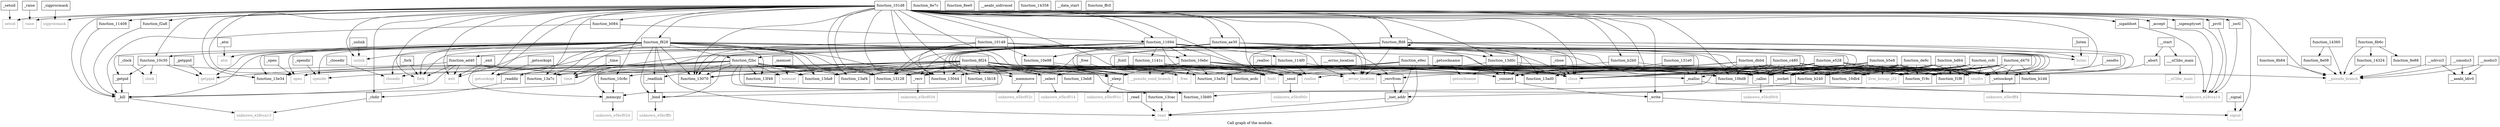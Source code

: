 digraph "Call graph of the module." {
  label="Call graph of the module.";
  node [shape=record];

  Node__realloc [label="{_realloc}"];
  Node__listen [label="{_listen}"];
  Node__fork [label="{_fork}"];
  Node__sendto [label="{_sendto}"];
  Node__raise [label="{_raise}"];
  Node____uClibc_main [label="{___uClibc_main}"];
  Node__memset [label="{_memset}"];
  Node_function_8f24 [label="{function_8f24}"];
  Node__free [label="{_free}"];
  Node__exit [label="{_exit}"];
  Node__closedir [label="{_closedir}"];
  Node__getppid [label="{_getppid}"];
  Node__time [label="{_time}"];
  Node__opendir [label="{_opendir}"];
  Node_function_b084 [label="{function_b084}"];
  Node__sigprocmask [label="{_sigprocmask}"];
  Node___start [label="{__start}"];
  Node__atoi [label="{_atoi}"];
  Node____errno_location [label="{___errno_location}"];
  Node__getsockname [label="{_getsockname}"];
  Node__fcntl [label="{_fcntl}"];
  Node__setsid [label="{_setsid}"];
  Node_function_8e08 [label="{function_8e08}"];
  Node__open [label="{_open}"];
  Node_function_8e7c [label="{function_8e7c}"];
  Node__getsockopt [label="{_getsockopt}"];
  Node__close [label="{_close}"];
  Node_function_acdc [label="{function_acdc}"];
  Node_function_8e88 [label="{function_8e88}"];
  Node_function_ae30 [label="{function_ae30}"];
  Node_function_b1d4 [label="{function_b1d4}"];
  Node_function_8ee0 [label="{function_8ee0}"];
  Node_function_ad40 [label="{function_ad40}"];
  Node__clock [label="{_clock}"];
  Node_function_13f48 [label="{function_13f48}"];
  Node___udivsi3 [label="{__udivsi3}"];
  Node___aeabi_uidivmod [label="{__aeabi_uidivmod}"];
  Node___umodsi3 [label="{__umodsi3}"];
  Node___modsi3 [label="{__modsi3}"];
  Node___aeabi_ldiv0 [label="{__aeabi_ldiv0}"];
  Node_function_14324 [label="{function_14324}"];
  Node_function_14358 [label="{function_14358}"];
  Node_function_14360 [label="{function_14360}"];
  Node_signal [color="gray50", fontcolor="gray50", label="{signal}"];
  Node_read [color="gray50", fontcolor="gray50", label="{read}"];
  Node_unlink [color="gray50", fontcolor="gray50", label="{unlink}"];
  Node_sendto [color="gray50", fontcolor="gray50", label="{sendto}"];
  Node_realloc [color="gray50", fontcolor="gray50", label="{realloc}"];
  Node_listen [color="gray50", fontcolor="gray50", label="{listen}"];
  Node_fork [color="gray50", fontcolor="gray50", label="{fork}"];
  Node___uClibc_main [color="gray50", fontcolor="gray50", label="{__uClibc_main}"];
  Node_memset [color="gray50", fontcolor="gray50", label="{memset}"];
  Node_getppid [color="gray50", fontcolor="gray50", label="{getppid}"];
  Node_time [color="gray50", fontcolor="gray50", label="{time}"];
  Node_opendir [color="gray50", fontcolor="gray50", label="{opendir}"];
  Node_getsockopt [color="gray50", fontcolor="gray50", label="{getsockopt}"];
  Node___errno_location [color="gray50", fontcolor="gray50", label="{__errno_location}"];
  Node_exit [color="gray50", fontcolor="gray50", label="{exit}"];
  Node_atoi [color="gray50", fontcolor="gray50", label="{atoi}"];
  Node_open [color="gray50", fontcolor="gray50", label="{open}"];
  Node_clock [color="gray50", fontcolor="gray50", label="{clock}"];
  Node_setsid [color="gray50", fontcolor="gray50", label="{setsid}"];
  Node_closedir [color="gray50", fontcolor="gray50", label="{closedir}"];
  Node_fcntl [color="gray50", fontcolor="gray50", label="{fcntl}"];
  Node_close [color="gray50", fontcolor="gray50", label="{close}"];
  Node_raise [color="gray50", fontcolor="gray50", label="{raise}"];
  Node_free [color="gray50", fontcolor="gray50", label="{free}"];
  Node_sigprocmask [color="gray50", fontcolor="gray50", label="{sigprocmask}"];
  Node_getsockname [color="gray50", fontcolor="gray50", label="{getsockname}"];
  Node___data_start [label="{__data_start}"];
  Node_unknown_e28cca14 [color="gray50", fontcolor="gray50", label="{unknown_e28cca14}"];
  Node_unknown_e5bcf034 [color="gray50", fontcolor="gray50", label="{unknown_e5bcf034}"];
  Node_unknown_e5bcf02c [color="gray50", fontcolor="gray50", label="{unknown_e5bcf02c}"];
  Node_unknown_e5bcf024 [color="gray50", fontcolor="gray50", label="{unknown_e5bcf024}"];
  Node_unknown_e5bcf01c [color="gray50", fontcolor="gray50", label="{unknown_e5bcf01c}"];
  Node_unknown_e5bcf014 [color="gray50", fontcolor="gray50", label="{unknown_e5bcf014}"];
  Node_unknown_e5bcf00c [color="gray50", fontcolor="gray50", label="{unknown_e5bcf00c}"];
  Node_unknown_e5bcf004 [color="gray50", fontcolor="gray50", label="{unknown_e5bcf004}"];
  Node_unknown_e28cca13 [color="gray50", fontcolor="gray50", label="{unknown_e28cca13}"];
  Node_unknown_e5bcfffc [color="gray50", fontcolor="gray50", label="{unknown_e5bcfffc}"];
  Node_unknown_e5bcfff4 [color="gray50", fontcolor="gray50", label="{unknown_e5bcfff4}"];
  Node_function_e9ec [label="{function_e9ec}"];
  Node_function_f19c [label="{function_f19c}"];
  Node_function_f1f8 [label="{function_f1f8}"];
  Node_function_f2a8 [label="{function_f2a8}"];
  Node_function_f2bc [label="{function_f2bc}"];
  Node_function_10e98 [label="{function_10e98}"];
  Node_function_10ebc [label="{function_10ebc}"];
  Node_function_11408 [label="{function_11408}"];
  Node_function_1141c [label="{function_1141c}"];
  Node_function_114f0 [label="{function_114f0}"];
  Node_function_11694 [label="{function_11694}"];
  Node_function_13044 [label="{function_13044}"];
  Node_function_13070 [label="{function_13070}"];
  Node_function_13128 [label="{function_13128}"];
  Node_function_131e0 [label="{function_131e0}"];
  Node_function_13a54 [label="{function_13a54}"];
  Node_function_13a7c [label="{function_13a7c}"];
  Node_function_13ad0 [label="{function_13ad0}"];
  Node_function_13af4 [label="{function_13af4}"];
  Node_function_13b18 [label="{function_13b18}"];
  Node_function_13b80 [label="{function_13b80}"];
  Node_function_13cac [label="{function_13cac}"];
  Node_function_13d0c [label="{function_13d0c}"];
  Node_function_13da8 [label="{function_13da8}"];
  Node_function_13e34 [label="{function_13e34}"];
  Node_function_13eb8 [label="{function_13eb8}"];
  Node_function_b2b0 [label="{function_b2b0}"];
  Node_function_b5e8 [label="{function_b5e8}"];
  Node_function_b240 [label="{function_b240}"];
  Node_function_dbb4 [label="{function_dbb4}"];
  Node_function_de9c [label="{function_de9c}"];
  Node_function_e528 [label="{function_e528}"];
  Node_function_bd64 [label="{function_bd64}"];
  Node_function_c480 [label="{function_c480}"];
  Node_function_ccfc [label="{function_ccfc}"];
  Node_function_d470 [label="{function_d470}"];
  Node_llvm_bswap_i32 [color="gray50", fontcolor="gray50", label="{llvm_bswap_i32}"];
  Node_function_f828 [label="{function_f828}"];
  Node_function_ffc0 [label="{function_ffc0}"];
  Node_function_ffd8 [label="{function_ffd8}"];
  Node_function_10148 [label="{function_10148}"];
  Node_function_101d8 [label="{function_101d8}"];
  Node_function_10bd8 [label="{function_10bd8}"];
  Node_function_10c30 [label="{function_10c30}"];
  Node_function_10c8c [label="{function_10c8c}"];
  Node_function_10db4 [label="{function_10db4}"];
  Node___pseudo_branch [color="gray50", fontcolor="gray50", label="{__pseudo_branch}"];
  Node___pseudo_cond_branch [color="gray50", fontcolor="gray50", label="{__pseudo_cond_branch}"];
  Node_function_8b6c [label="{function_8b6c}"];
  Node_function_8b84 [label="{function_8b84}"];
  Node__ioctl [label="{_ioctl}"];
  Node__recv [label="{_recv}"];
  Node__connect [label="{_connect}"];
  Node__sigemptyset [label="{_sigemptyset}"];
  Node__memmove [label="{_memmove}"];
  Node__getpid [label="{_getpid}"];
  Node__prctl [label="{_prctl}"];
  Node__memcpy [label="{_memcpy}"];
  Node__readlink [label="{_readlink}"];
  Node__malloc [label="{_malloc}"];
  Node__sleep [label="{_sleep}"];
  Node__recvfrom [label="{_recvfrom}"];
  Node__socket [label="{_socket}"];
  Node__select [label="{_select}"];
  Node__readdir [label="{_readdir}"];
  Node__sigaddset [label="{_sigaddset}"];
  Node__send [label="{_send}"];
  Node__abort [label="{_abort}"];
  Node__accept [label="{_accept}"];
  Node__calloc [label="{_calloc}"];
  Node__write [label="{_write}"];
  Node__kill [label="{_kill}"];
  Node__bind [label="{_bind}"];
  Node__inet_addr [label="{_inet_addr}"];
  Node__chdir [label="{_chdir}"];
  Node__setsockopt [label="{_setsockopt}"];
  Node__signal [label="{_signal}"];
  Node__read [label="{_read}"];
  Node__unlink [label="{_unlink}"];
  Node__realloc -> Node_realloc;
  Node__listen -> Node_listen;
  Node__fork -> Node_fork;
  Node__sendto -> Node_sendto;
  Node__raise -> Node_raise;
  Node____uClibc_main -> Node___uClibc_main;
  Node__memset -> Node_memset;
  Node_function_8f24 -> Node_function_acdc;
  Node_function_8f24 -> Node_function_13f48;
  Node_function_8f24 -> Node_memset;
  Node_function_8f24 -> Node_time;
  Node_function_8f24 -> Node_getsockopt;
  Node_function_8f24 -> Node___errno_location;
  Node_function_8f24 -> Node_fcntl;
  Node_function_8f24 -> Node_close;
  Node_function_8f24 -> Node_function_13044;
  Node_function_8f24 -> Node_function_13070;
  Node_function_8f24 -> Node_function_13128;
  Node_function_8f24 -> Node_function_13a54;
  Node_function_8f24 -> Node_function_13a7c;
  Node_function_8f24 -> Node_function_13af4;
  Node_function_8f24 -> Node_function_13b18;
  Node_function_8f24 -> Node_function_13b80;
  Node_function_8f24 -> Node_function_13da8;
  Node_function_8f24 -> Node_function_13e34;
  Node_function_8f24 -> Node_function_13eb8;
  Node_function_8f24 -> Node_function_b240;
  Node_function_8f24 -> Node_llvm_bswap_i32;
  Node_function_8f24 -> Node_function_10bd8;
  Node_function_8f24 -> Node___pseudo_cond_branch;
  Node_function_8f24 -> Node__recv;
  Node_function_8f24 -> Node__connect;
  Node_function_8f24 -> Node__memmove;
  Node_function_8f24 -> Node__memcpy;
  Node_function_8f24 -> Node__sleep;
  Node_function_8f24 -> Node__socket;
  Node_function_8f24 -> Node__select;
  Node_function_8f24 -> Node__send;
  Node_function_8f24 -> Node__calloc;
  Node_function_8f24 -> Node__setsockopt;
  Node__free -> Node_free;
  Node__exit -> Node_exit;
  Node__closedir -> Node_closedir;
  Node__getppid -> Node_getppid;
  Node__time -> Node_time;
  Node__opendir -> Node_opendir;
  Node_function_b084 -> Node_function_11694;
  Node_function_b084 -> Node__kill;
  Node__sigprocmask -> Node_sigprocmask;
  Node___start -> Node____uClibc_main;
  Node___start -> Node__abort;
  Node__atoi -> Node_atoi;
  Node____errno_location -> Node___errno_location;
  Node__getsockname -> Node_getsockname;
  Node__fcntl -> Node_fcntl;
  Node__setsid -> Node_setsid;
  Node_function_8e08 -> Node___pseudo_branch;
  Node__open -> Node_open;
  Node__getsockopt -> Node_getsockopt;
  Node__close -> Node_close;
  Node_function_ae30 -> Node_function_ad40;
  Node_function_ae30 -> Node___errno_location;
  Node_function_ae30 -> Node_free;
  Node_function_ae30 -> Node_function_13ad0;
  Node_function_ae30 -> Node___pseudo_cond_branch;
  Node_function_ae30 -> Node__calloc;
  Node_function_b1d4 -> Node__inet_addr;
  Node_function_ad40 -> Node_fork;
  Node_function_ad40 -> Node_getppid;
  Node_function_ad40 -> Node_exit;
  Node_function_ad40 -> Node___pseudo_branch;
  Node_function_ad40 -> Node__sleep;
  Node_function_ad40 -> Node__kill;
  Node__clock -> Node_clock;
  Node___udivsi3 -> Node___aeabi_ldiv0;
  Node___udivsi3 -> Node___pseudo_branch;
  Node___umodsi3 -> Node___aeabi_ldiv0;
  Node___umodsi3 -> Node___pseudo_branch;
  Node___modsi3 -> Node___aeabi_ldiv0;
  Node___modsi3 -> Node___pseudo_branch;
  Node_function_14324 -> Node___pseudo_branch;
  Node_function_14360 -> Node_function_8e08;
  Node_function_14360 -> Node___pseudo_branch;
  Node_function_e9ec -> Node_function_acdc;
  Node_function_e9ec -> Node_read;
  Node_function_e9ec -> Node_sendto;
  Node_function_e9ec -> Node_open;
  Node_function_e9ec -> Node_close;
  Node_function_e9ec -> Node_function_f19c;
  Node_function_e9ec -> Node_function_f1f8;
  Node_function_e9ec -> Node_function_13044;
  Node_function_e9ec -> Node_function_13070;
  Node_function_e9ec -> Node_function_13128;
  Node_function_e9ec -> Node_function_13a54;
  Node_function_e9ec -> Node_function_13ad0;
  Node_function_e9ec -> Node_function_13da8;
  Node_function_e9ec -> Node_function_b240;
  Node_function_e9ec -> Node_function_10bd8;
  Node_function_e9ec -> Node_function_10c8c;
  Node_function_e9ec -> Node__socket;
  Node_function_e9ec -> Node__calloc;
  Node_function_e9ec -> Node__inet_addr;
  Node_function_e9ec -> Node__setsockopt;
  Node_function_f2a8 -> Node__kill;
  Node_function_f2bc -> Node_function_13f48;
  Node_function_f2bc -> Node_memset;
  Node_function_f2bc -> Node_opendir;
  Node_function_f2bc -> Node_open;
  Node_function_f2bc -> Node_closedir;
  Node_function_f2bc -> Node_close;
  Node_function_f2bc -> Node_function_13044;
  Node_function_f2bc -> Node_function_13070;
  Node_function_f2bc -> Node_function_13128;
  Node_function_f2bc -> Node_function_13a54;
  Node_function_f2bc -> Node_function_13a7c;
  Node_function_f2bc -> Node_function_13af4;
  Node_function_f2bc -> Node_function_13b80;
  Node_function_f2bc -> Node_function_13cac;
  Node_function_f2bc -> Node_function_13da8;
  Node_function_f2bc -> Node__readlink;
  Node_function_f2bc -> Node__sleep;
  Node_function_f2bc -> Node__readdir;
  Node_function_f2bc -> Node__kill;
  Node_function_10e98 -> Node_free;
  Node_function_10e98 -> Node___pseudo_cond_branch;
  Node_function_10ebc -> Node_realloc;
  Node_function_10ebc -> Node_fcntl;
  Node_function_10ebc -> Node_close;
  Node_function_10ebc -> Node_free;
  Node_function_10ebc -> Node_function_13a54;
  Node_function_10ebc -> Node_function_13af4;
  Node_function_10ebc -> Node_function_10bd8;
  Node_function_10ebc -> Node___pseudo_cond_branch;
  Node_function_10ebc -> Node__connect;
  Node_function_10ebc -> Node__sleep;
  Node_function_10ebc -> Node__recvfrom;
  Node_function_10ebc -> Node__socket;
  Node_function_10ebc -> Node__select;
  Node_function_10ebc -> Node__send;
  Node_function_10ebc -> Node__calloc;
  Node_function_11408 -> Node__kill;
  Node_function_1141c -> Node_fcntl;
  Node_function_1141c -> Node_function_13af4;
  Node_function_1141c -> Node___pseudo_cond_branch;
  Node_function_1141c -> Node__connect;
  Node_function_1141c -> Node__socket;
  Node_function_114f0 -> Node_realloc;
  Node_function_114f0 -> Node_function_13a54;
  Node_function_114f0 -> Node_function_13ad0;
  Node_function_114f0 -> Node__malloc;
  Node_function_11694 -> Node_sendto;
  Node_function_11694 -> Node_fork;
  Node_function_11694 -> Node_time;
  Node_function_11694 -> Node_getsockopt;
  Node_function_11694 -> Node___errno_location;
  Node_function_11694 -> Node_exit;
  Node_function_11694 -> Node_fcntl;
  Node_function_11694 -> Node_close;
  Node_function_11694 -> Node_function_f19c;
  Node_function_11694 -> Node_function_f1f8;
  Node_function_11694 -> Node_function_10e98;
  Node_function_11694 -> Node_function_10ebc;
  Node_function_11694 -> Node_function_1141c;
  Node_function_11694 -> Node_function_114f0;
  Node_function_11694 -> Node_function_13044;
  Node_function_11694 -> Node_function_13070;
  Node_function_11694 -> Node_function_13128;
  Node_function_11694 -> Node_function_13b18;
  Node_function_11694 -> Node_function_13d0c;
  Node_function_11694 -> Node_llvm_bswap_i32;
  Node_function_11694 -> Node_function_10bd8;
  Node_function_11694 -> Node_function_10c30;
  Node_function_11694 -> Node__recv;
  Node_function_11694 -> Node__connect;
  Node_function_11694 -> Node__memmove;
  Node_function_11694 -> Node__memcpy;
  Node_function_11694 -> Node__recvfrom;
  Node_function_11694 -> Node__socket;
  Node_function_11694 -> Node__select;
  Node_function_11694 -> Node__send;
  Node_function_11694 -> Node__calloc;
  Node_function_11694 -> Node__setsockopt;
  Node_function_131e0 -> Node_function_13ad0;
  Node_function_131e0 -> Node__malloc;
  Node_function_13cac -> Node_read;
  Node_function_13d0c -> Node___errno_location;
  Node_function_13d0c -> Node_close;
  Node_function_13d0c -> Node_getsockname;
  Node_function_13d0c -> Node__connect;
  Node_function_13d0c -> Node__socket;
  Node_function_b2b0 -> Node_realloc;
  Node_function_b2b0 -> Node__calloc;
  Node_function_b5e8 -> Node_sendto;
  Node_function_b5e8 -> Node_close;
  Node_function_b5e8 -> Node_function_f19c;
  Node_function_b5e8 -> Node_function_f1f8;
  Node_function_b5e8 -> Node_function_13ad0;
  Node_function_b5e8 -> Node_function_b240;
  Node_function_b5e8 -> Node_llvm_bswap_i32;
  Node_function_b5e8 -> Node_function_10bd8;
  Node_function_b5e8 -> Node_function_10db4;
  Node_function_b5e8 -> Node__socket;
  Node_function_b5e8 -> Node__calloc;
  Node_function_b5e8 -> Node__setsockopt;
  Node_function_b240 -> Node_function_13b80;
  Node_function_dbb4 -> Node_function_b240;
  Node_function_dbb4 -> Node_llvm_bswap_i32;
  Node_function_dbb4 -> Node_function_10bd8;
  Node_function_dbb4 -> Node_function_10db4;
  Node_function_dbb4 -> Node__connect;
  Node_function_dbb4 -> Node__socket;
  Node_function_dbb4 -> Node__send;
  Node_function_dbb4 -> Node__calloc;
  Node_function_dbb4 -> Node__bind;
  Node_function_de9c -> Node_sendto;
  Node_function_de9c -> Node_close;
  Node_function_de9c -> Node_function_f19c;
  Node_function_de9c -> Node_function_f1f8;
  Node_function_de9c -> Node_function_b240;
  Node_function_de9c -> Node_llvm_bswap_i32;
  Node_function_de9c -> Node_function_10bd8;
  Node_function_de9c -> Node_function_10db4;
  Node_function_de9c -> Node__socket;
  Node_function_de9c -> Node__calloc;
  Node_function_de9c -> Node__setsockopt;
  Node_function_e528 -> Node_sendto;
  Node_function_e528 -> Node_close;
  Node_function_e528 -> Node_function_f19c;
  Node_function_e528 -> Node_function_f1f8;
  Node_function_e528 -> Node_function_13044;
  Node_function_e528 -> Node_function_13128;
  Node_function_e528 -> Node_function_13ad0;
  Node_function_e528 -> Node_function_b240;
  Node_function_e528 -> Node_llvm_bswap_i32;
  Node_function_e528 -> Node_function_10bd8;
  Node_function_e528 -> Node__socket;
  Node_function_e528 -> Node__calloc;
  Node_function_e528 -> Node__setsockopt;
  Node_function_bd64 -> Node_sendto;
  Node_function_bd64 -> Node_close;
  Node_function_bd64 -> Node_function_f19c;
  Node_function_bd64 -> Node_function_f1f8;
  Node_function_bd64 -> Node_function_b240;
  Node_function_bd64 -> Node_llvm_bswap_i32;
  Node_function_bd64 -> Node_function_10bd8;
  Node_function_bd64 -> Node_function_10db4;
  Node_function_bd64 -> Node__socket;
  Node_function_bd64 -> Node__calloc;
  Node_function_bd64 -> Node__setsockopt;
  Node_function_c480 -> Node_sendto;
  Node_function_c480 -> Node_time;
  Node_function_c480 -> Node_fcntl;
  Node_function_c480 -> Node_close;
  Node_function_c480 -> Node_function_f19c;
  Node_function_c480 -> Node_function_f1f8;
  Node_function_c480 -> Node_function_b240;
  Node_function_c480 -> Node_llvm_bswap_i32;
  Node_function_c480 -> Node_function_10bd8;
  Node_function_c480 -> Node_function_10db4;
  Node_function_c480 -> Node__connect;
  Node_function_c480 -> Node__malloc;
  Node_function_c480 -> Node__recvfrom;
  Node_function_c480 -> Node__socket;
  Node_function_c480 -> Node__calloc;
  Node_function_c480 -> Node__setsockopt;
  Node_function_ccfc -> Node_function_b1d4;
  Node_function_ccfc -> Node_sendto;
  Node_function_ccfc -> Node_close;
  Node_function_ccfc -> Node_function_f19c;
  Node_function_ccfc -> Node_function_f1f8;
  Node_function_ccfc -> Node_function_b240;
  Node_function_ccfc -> Node_llvm_bswap_i32;
  Node_function_ccfc -> Node_function_10bd8;
  Node_function_ccfc -> Node_function_10db4;
  Node_function_ccfc -> Node__socket;
  Node_function_ccfc -> Node__calloc;
  Node_function_ccfc -> Node__setsockopt;
  Node_function_d470 -> Node_function_b1d4;
  Node_function_d470 -> Node_sendto;
  Node_function_d470 -> Node_close;
  Node_function_d470 -> Node_function_f19c;
  Node_function_d470 -> Node_function_f1f8;
  Node_function_d470 -> Node_function_b240;
  Node_function_d470 -> Node_llvm_bswap_i32;
  Node_function_d470 -> Node_function_10bd8;
  Node_function_d470 -> Node__socket;
  Node_function_d470 -> Node__calloc;
  Node_function_d470 -> Node__setsockopt;
  Node_function_f828 -> Node_function_13f48;
  Node_function_f828 -> Node_read;
  Node_function_f828 -> Node_unlink;
  Node_function_f828 -> Node_listen;
  Node_function_f828 -> Node_fork;
  Node_function_f828 -> Node_getppid;
  Node_function_f828 -> Node_time;
  Node_function_f828 -> Node_opendir;
  Node_function_f828 -> Node_atoi;
  Node_function_f828 -> Node_open;
  Node_function_f828 -> Node_closedir;
  Node_function_f828 -> Node_close;
  Node_function_f828 -> Node_function_f2bc;
  Node_function_f828 -> Node_function_13044;
  Node_function_f828 -> Node_function_13070;
  Node_function_f828 -> Node_function_13128;
  Node_function_f828 -> Node_function_13a7c;
  Node_function_f828 -> Node_function_13af4;
  Node_function_f828 -> Node_function_13da8;
  Node_function_f828 -> Node_function_13e34;
  Node_function_f828 -> Node__getpid;
  Node_function_f828 -> Node__readlink;
  Node_function_f828 -> Node__malloc;
  Node_function_f828 -> Node__sleep;
  Node_function_f828 -> Node__socket;
  Node_function_f828 -> Node__readdir;
  Node_function_f828 -> Node__kill;
  Node_function_f828 -> Node__bind;
  Node_function_ffd8 -> Node_listen;
  Node_function_ffd8 -> Node___errno_location;
  Node_function_ffd8 -> Node_fcntl;
  Node_function_ffd8 -> Node_close;
  Node_function_ffd8 -> Node_function_f2bc;
  Node_function_ffd8 -> Node_function_ffd8;
  Node_function_ffd8 -> Node__connect;
  Node_function_ffd8 -> Node__sleep;
  Node_function_ffd8 -> Node__socket;
  Node_function_ffd8 -> Node__bind;
  Node_function_ffd8 -> Node__setsockopt;
  Node_function_10148 -> Node_function_10e98;
  Node_function_10148 -> Node_function_10ebc;
  Node_function_10148 -> Node_function_13044;
  Node_function_10148 -> Node_function_13070;
  Node_function_10148 -> Node_function_13128;
  Node_function_10148 -> Node_function_10bd8;
  Node_function_101d8 -> Node_function_b084;
  Node_function_101d8 -> Node_function_ae30;
  Node_function_101d8 -> Node_signal;
  Node_function_101d8 -> Node_unlink;
  Node_function_101d8 -> Node_fork;
  Node_function_101d8 -> Node_getsockopt;
  Node_function_101d8 -> Node___errno_location;
  Node_function_101d8 -> Node_exit;
  Node_function_101d8 -> Node_open;
  Node_function_101d8 -> Node_setsid;
  Node_function_101d8 -> Node_fcntl;
  Node_function_101d8 -> Node_close;
  Node_function_101d8 -> Node_raise;
  Node_function_101d8 -> Node_sigprocmask;
  Node_function_101d8 -> Node_function_f2a8;
  Node_function_101d8 -> Node_function_11408;
  Node_function_101d8 -> Node_function_11694;
  Node_function_101d8 -> Node_function_13044;
  Node_function_101d8 -> Node_function_13070;
  Node_function_101d8 -> Node_function_13128;
  Node_function_101d8 -> Node_function_13a54;
  Node_function_101d8 -> Node_function_13a7c;
  Node_function_101d8 -> Node_function_13af4;
  Node_function_101d8 -> Node_function_13d0c;
  Node_function_101d8 -> Node_function_13e34;
  Node_function_101d8 -> Node_function_b2b0;
  Node_function_101d8 -> Node_function_f828;
  Node_function_101d8 -> Node_function_ffd8;
  Node_function_101d8 -> Node_function_10bd8;
  Node_function_101d8 -> Node_function_10c30;
  Node_function_101d8 -> Node_function_10c8c;
  Node_function_101d8 -> Node___pseudo_branch;
  Node_function_101d8 -> Node___pseudo_cond_branch;
  Node_function_101d8 -> Node__ioctl;
  Node_function_101d8 -> Node__recv;
  Node_function_101d8 -> Node__connect;
  Node_function_101d8 -> Node__sigemptyset;
  Node_function_101d8 -> Node__prctl;
  Node_function_101d8 -> Node__memcpy;
  Node_function_101d8 -> Node__sleep;
  Node_function_101d8 -> Node__socket;
  Node_function_101d8 -> Node__select;
  Node_function_101d8 -> Node__sigaddset;
  Node_function_101d8 -> Node__send;
  Node_function_101d8 -> Node__accept;
  Node_function_101d8 -> Node__write;
  Node_function_101d8 -> Node__kill;
  Node_function_101d8 -> Node__chdir;
  Node_function_10c30 -> Node_getppid;
  Node_function_10c30 -> Node_time;
  Node_function_10c30 -> Node_clock;
  Node_function_10c30 -> Node__getpid;
  Node_function_10c8c -> Node__memcpy;
  Node_function_8b6c -> Node_function_8e88;
  Node_function_8b6c -> Node_function_14324;
  Node_function_8b6c -> Node___pseudo_branch;
  Node_function_8b84 -> Node___pseudo_branch;
  Node__ioctl -> Node_unknown_e28cca14;
  Node__recv -> Node_unknown_e5bcf034;
  Node__connect -> Node__write;
  Node__sigemptyset -> Node_unknown_e28cca14;
  Node__memmove -> Node_unknown_e5bcf02c;
  Node__getpid -> Node__kill;
  Node__prctl -> Node_unknown_e28cca14;
  Node__memcpy -> Node_unknown_e5bcf024;
  Node__readlink -> Node__bind;
  Node__malloc -> Node_unknown_e28cca14;
  Node__sleep -> Node_unknown_e5bcf01c;
  Node__recvfrom -> Node__inet_addr;
  Node__socket -> Node_unknown_e28cca14;
  Node__select -> Node_unknown_e5bcf014;
  Node__readdir -> Node__chdir;
  Node__sigaddset -> Node_unknown_e28cca14;
  Node__send -> Node_unknown_e5bcf00c;
  Node__abort -> Node__setsockopt;
  Node__accept -> Node_unknown_e28cca14;
  Node__calloc -> Node_unknown_e5bcf004;
  Node__write -> Node_signal;
  Node__kill -> Node_unknown_e28cca13;
  Node__bind -> Node_unknown_e5bcfffc;
  Node__inet_addr -> Node_read;
  Node__chdir -> Node_unknown_e28cca13;
  Node__setsockopt -> Node_unknown_e5bcfff4;
  Node__signal -> Node_signal;
  Node__read -> Node_read;
  Node__unlink -> Node_unlink;
}

